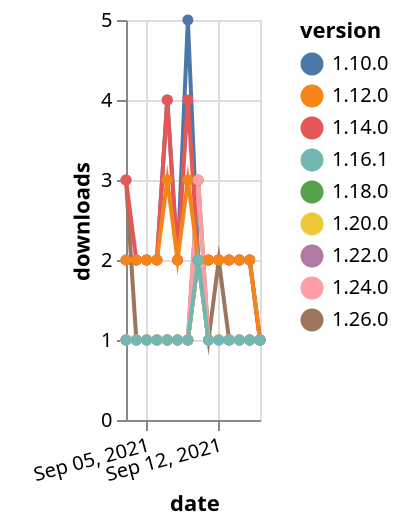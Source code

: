 {"$schema": "https://vega.github.io/schema/vega-lite/v5.json", "description": "A simple bar chart with embedded data.", "data": {"values": [{"date": "2021-09-03", "total": 332, "delta": 1, "version": "1.18.0"}, {"date": "2021-09-04", "total": 333, "delta": 1, "version": "1.18.0"}, {"date": "2021-09-05", "total": 334, "delta": 1, "version": "1.18.0"}, {"date": "2021-09-06", "total": 335, "delta": 1, "version": "1.18.0"}, {"date": "2021-09-07", "total": 336, "delta": 1, "version": "1.18.0"}, {"date": "2021-09-08", "total": 337, "delta": 1, "version": "1.18.0"}, {"date": "2021-09-09", "total": 338, "delta": 1, "version": "1.18.0"}, {"date": "2021-09-10", "total": 341, "delta": 3, "version": "1.18.0"}, {"date": "2021-09-11", "total": 342, "delta": 1, "version": "1.18.0"}, {"date": "2021-09-12", "total": 343, "delta": 1, "version": "1.18.0"}, {"date": "2021-09-13", "total": 344, "delta": 1, "version": "1.18.0"}, {"date": "2021-09-14", "total": 345, "delta": 1, "version": "1.18.0"}, {"date": "2021-09-15", "total": 346, "delta": 1, "version": "1.18.0"}, {"date": "2021-09-16", "total": 347, "delta": 1, "version": "1.18.0"}, {"date": "2021-09-03", "total": 163, "delta": 1, "version": "1.22.0"}, {"date": "2021-09-04", "total": 164, "delta": 1, "version": "1.22.0"}, {"date": "2021-09-05", "total": 165, "delta": 1, "version": "1.22.0"}, {"date": "2021-09-06", "total": 166, "delta": 1, "version": "1.22.0"}, {"date": "2021-09-07", "total": 167, "delta": 1, "version": "1.22.0"}, {"date": "2021-09-08", "total": 168, "delta": 1, "version": "1.22.0"}, {"date": "2021-09-09", "total": 169, "delta": 1, "version": "1.22.0"}, {"date": "2021-09-10", "total": 171, "delta": 2, "version": "1.22.0"}, {"date": "2021-09-11", "total": 172, "delta": 1, "version": "1.22.0"}, {"date": "2021-09-12", "total": 173, "delta": 1, "version": "1.22.0"}, {"date": "2021-09-13", "total": 174, "delta": 1, "version": "1.22.0"}, {"date": "2021-09-14", "total": 175, "delta": 1, "version": "1.22.0"}, {"date": "2021-09-15", "total": 176, "delta": 1, "version": "1.22.0"}, {"date": "2021-09-16", "total": 177, "delta": 1, "version": "1.22.0"}, {"date": "2021-09-03", "total": 3143, "delta": 2, "version": "1.10.0"}, {"date": "2021-09-04", "total": 3145, "delta": 2, "version": "1.10.0"}, {"date": "2021-09-05", "total": 3147, "delta": 2, "version": "1.10.0"}, {"date": "2021-09-06", "total": 3149, "delta": 2, "version": "1.10.0"}, {"date": "2021-09-07", "total": 3153, "delta": 4, "version": "1.10.0"}, {"date": "2021-09-08", "total": 3155, "delta": 2, "version": "1.10.0"}, {"date": "2021-09-09", "total": 3160, "delta": 5, "version": "1.10.0"}, {"date": "2021-09-10", "total": 3162, "delta": 2, "version": "1.10.0"}, {"date": "2021-09-11", "total": 3164, "delta": 2, "version": "1.10.0"}, {"date": "2021-09-12", "total": 3166, "delta": 2, "version": "1.10.0"}, {"date": "2021-09-13", "total": 3168, "delta": 2, "version": "1.10.0"}, {"date": "2021-09-14", "total": 3170, "delta": 2, "version": "1.10.0"}, {"date": "2021-09-15", "total": 3172, "delta": 2, "version": "1.10.0"}, {"date": "2021-09-16", "total": 3173, "delta": 1, "version": "1.10.0"}, {"date": "2021-09-03", "total": 117, "delta": 3, "version": "1.26.0"}, {"date": "2021-09-04", "total": 118, "delta": 1, "version": "1.26.0"}, {"date": "2021-09-05", "total": 119, "delta": 1, "version": "1.26.0"}, {"date": "2021-09-06", "total": 120, "delta": 1, "version": "1.26.0"}, {"date": "2021-09-07", "total": 121, "delta": 1, "version": "1.26.0"}, {"date": "2021-09-08", "total": 122, "delta": 1, "version": "1.26.0"}, {"date": "2021-09-09", "total": 123, "delta": 1, "version": "1.26.0"}, {"date": "2021-09-10", "total": 125, "delta": 2, "version": "1.26.0"}, {"date": "2021-09-11", "total": 126, "delta": 1, "version": "1.26.0"}, {"date": "2021-09-12", "total": 128, "delta": 2, "version": "1.26.0"}, {"date": "2021-09-13", "total": 129, "delta": 1, "version": "1.26.0"}, {"date": "2021-09-14", "total": 130, "delta": 1, "version": "1.26.0"}, {"date": "2021-09-15", "total": 131, "delta": 1, "version": "1.26.0"}, {"date": "2021-09-16", "total": 132, "delta": 1, "version": "1.26.0"}, {"date": "2021-09-03", "total": 190, "delta": 1, "version": "1.20.0"}, {"date": "2021-09-04", "total": 191, "delta": 1, "version": "1.20.0"}, {"date": "2021-09-05", "total": 192, "delta": 1, "version": "1.20.0"}, {"date": "2021-09-06", "total": 193, "delta": 1, "version": "1.20.0"}, {"date": "2021-09-07", "total": 194, "delta": 1, "version": "1.20.0"}, {"date": "2021-09-08", "total": 195, "delta": 1, "version": "1.20.0"}, {"date": "2021-09-09", "total": 196, "delta": 1, "version": "1.20.0"}, {"date": "2021-09-10", "total": 198, "delta": 2, "version": "1.20.0"}, {"date": "2021-09-11", "total": 199, "delta": 1, "version": "1.20.0"}, {"date": "2021-09-12", "total": 200, "delta": 1, "version": "1.20.0"}, {"date": "2021-09-13", "total": 201, "delta": 1, "version": "1.20.0"}, {"date": "2021-09-14", "total": 202, "delta": 1, "version": "1.20.0"}, {"date": "2021-09-15", "total": 203, "delta": 1, "version": "1.20.0"}, {"date": "2021-09-16", "total": 204, "delta": 1, "version": "1.20.0"}, {"date": "2021-09-03", "total": 175, "delta": 1, "version": "1.24.0"}, {"date": "2021-09-04", "total": 176, "delta": 1, "version": "1.24.0"}, {"date": "2021-09-05", "total": 177, "delta": 1, "version": "1.24.0"}, {"date": "2021-09-06", "total": 178, "delta": 1, "version": "1.24.0"}, {"date": "2021-09-07", "total": 179, "delta": 1, "version": "1.24.0"}, {"date": "2021-09-08", "total": 180, "delta": 1, "version": "1.24.0"}, {"date": "2021-09-09", "total": 181, "delta": 1, "version": "1.24.0"}, {"date": "2021-09-10", "total": 184, "delta": 3, "version": "1.24.0"}, {"date": "2021-09-11", "total": 185, "delta": 1, "version": "1.24.0"}, {"date": "2021-09-12", "total": 186, "delta": 1, "version": "1.24.0"}, {"date": "2021-09-13", "total": 187, "delta": 1, "version": "1.24.0"}, {"date": "2021-09-14", "total": 188, "delta": 1, "version": "1.24.0"}, {"date": "2021-09-15", "total": 189, "delta": 1, "version": "1.24.0"}, {"date": "2021-09-16", "total": 190, "delta": 1, "version": "1.24.0"}, {"date": "2021-09-03", "total": 2481, "delta": 3, "version": "1.14.0"}, {"date": "2021-09-04", "total": 2483, "delta": 2, "version": "1.14.0"}, {"date": "2021-09-05", "total": 2485, "delta": 2, "version": "1.14.0"}, {"date": "2021-09-06", "total": 2487, "delta": 2, "version": "1.14.0"}, {"date": "2021-09-07", "total": 2491, "delta": 4, "version": "1.14.0"}, {"date": "2021-09-08", "total": 2493, "delta": 2, "version": "1.14.0"}, {"date": "2021-09-09", "total": 2497, "delta": 4, "version": "1.14.0"}, {"date": "2021-09-10", "total": 2499, "delta": 2, "version": "1.14.0"}, {"date": "2021-09-11", "total": 2501, "delta": 2, "version": "1.14.0"}, {"date": "2021-09-12", "total": 2503, "delta": 2, "version": "1.14.0"}, {"date": "2021-09-13", "total": 2505, "delta": 2, "version": "1.14.0"}, {"date": "2021-09-14", "total": 2507, "delta": 2, "version": "1.14.0"}, {"date": "2021-09-15", "total": 2509, "delta": 2, "version": "1.14.0"}, {"date": "2021-09-16", "total": 2510, "delta": 1, "version": "1.14.0"}, {"date": "2021-09-03", "total": 2569, "delta": 2, "version": "1.12.0"}, {"date": "2021-09-04", "total": 2571, "delta": 2, "version": "1.12.0"}, {"date": "2021-09-05", "total": 2573, "delta": 2, "version": "1.12.0"}, {"date": "2021-09-06", "total": 2575, "delta": 2, "version": "1.12.0"}, {"date": "2021-09-07", "total": 2578, "delta": 3, "version": "1.12.0"}, {"date": "2021-09-08", "total": 2580, "delta": 2, "version": "1.12.0"}, {"date": "2021-09-09", "total": 2583, "delta": 3, "version": "1.12.0"}, {"date": "2021-09-10", "total": 2585, "delta": 2, "version": "1.12.0"}, {"date": "2021-09-11", "total": 2587, "delta": 2, "version": "1.12.0"}, {"date": "2021-09-12", "total": 2589, "delta": 2, "version": "1.12.0"}, {"date": "2021-09-13", "total": 2591, "delta": 2, "version": "1.12.0"}, {"date": "2021-09-14", "total": 2593, "delta": 2, "version": "1.12.0"}, {"date": "2021-09-15", "total": 2595, "delta": 2, "version": "1.12.0"}, {"date": "2021-09-16", "total": 2596, "delta": 1, "version": "1.12.0"}, {"date": "2021-09-03", "total": 237, "delta": 1, "version": "1.16.1"}, {"date": "2021-09-04", "total": 238, "delta": 1, "version": "1.16.1"}, {"date": "2021-09-05", "total": 239, "delta": 1, "version": "1.16.1"}, {"date": "2021-09-06", "total": 240, "delta": 1, "version": "1.16.1"}, {"date": "2021-09-07", "total": 241, "delta": 1, "version": "1.16.1"}, {"date": "2021-09-08", "total": 242, "delta": 1, "version": "1.16.1"}, {"date": "2021-09-09", "total": 243, "delta": 1, "version": "1.16.1"}, {"date": "2021-09-10", "total": 245, "delta": 2, "version": "1.16.1"}, {"date": "2021-09-11", "total": 246, "delta": 1, "version": "1.16.1"}, {"date": "2021-09-12", "total": 247, "delta": 1, "version": "1.16.1"}, {"date": "2021-09-13", "total": 248, "delta": 1, "version": "1.16.1"}, {"date": "2021-09-14", "total": 249, "delta": 1, "version": "1.16.1"}, {"date": "2021-09-15", "total": 250, "delta": 1, "version": "1.16.1"}, {"date": "2021-09-16", "total": 251, "delta": 1, "version": "1.16.1"}]}, "width": "container", "mark": {"type": "line", "point": {"filled": true}}, "encoding": {"x": {"field": "date", "type": "temporal", "timeUnit": "yearmonthdate", "title": "date", "axis": {"labelAngle": -15}}, "y": {"field": "delta", "type": "quantitative", "title": "downloads"}, "color": {"field": "version", "type": "nominal"}, "tooltip": {"field": "delta"}}}